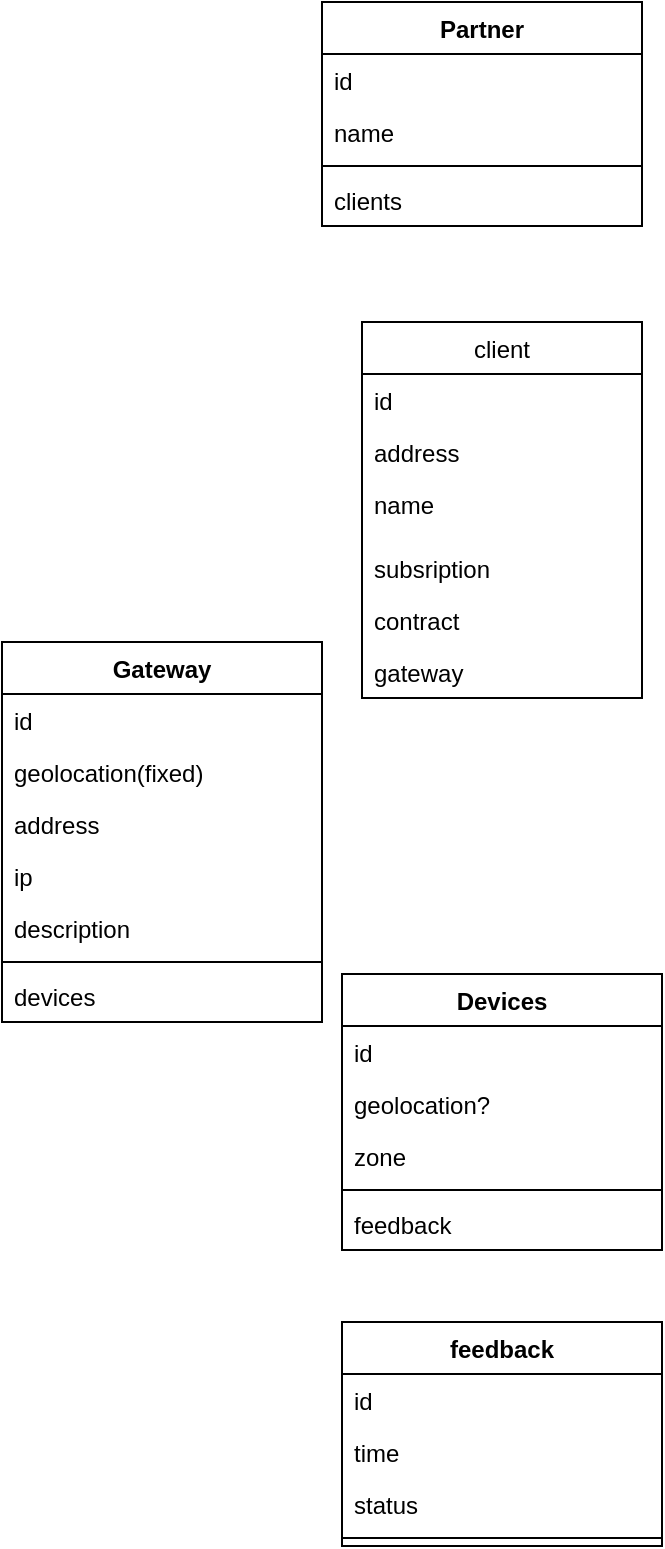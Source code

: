 <mxfile version="20.8.23" type="github">
  <diagram name="Page-1" id="1Cpei-u3ithhlpdxMA4M">
    <mxGraphModel dx="1357" dy="737" grid="1" gridSize="10" guides="1" tooltips="1" connect="1" arrows="1" fold="1" page="1" pageScale="1" pageWidth="827" pageHeight="1169" math="0" shadow="0">
      <root>
        <mxCell id="0" />
        <mxCell id="1" parent="0" />
        <mxCell id="pXB_dSHwhfcnYlfaYiP_-6" value="client" style="swimlane;fontStyle=0;childLayout=stackLayout;horizontal=1;startSize=26;fillColor=none;horizontalStack=0;resizeParent=1;resizeParentMax=0;resizeLast=0;collapsible=1;marginBottom=0;" vertex="1" parent="1">
          <mxGeometry x="320" y="190" width="140" height="188" as="geometry" />
        </mxCell>
        <mxCell id="pXB_dSHwhfcnYlfaYiP_-7" value="id" style="text;strokeColor=none;fillColor=none;align=left;verticalAlign=top;spacingLeft=4;spacingRight=4;overflow=hidden;rotatable=0;points=[[0,0.5],[1,0.5]];portConstraint=eastwest;" vertex="1" parent="pXB_dSHwhfcnYlfaYiP_-6">
          <mxGeometry y="26" width="140" height="26" as="geometry" />
        </mxCell>
        <mxCell id="pXB_dSHwhfcnYlfaYiP_-8" value="address" style="text;strokeColor=none;fillColor=none;align=left;verticalAlign=top;spacingLeft=4;spacingRight=4;overflow=hidden;rotatable=0;points=[[0,0.5],[1,0.5]];portConstraint=eastwest;" vertex="1" parent="pXB_dSHwhfcnYlfaYiP_-6">
          <mxGeometry y="52" width="140" height="26" as="geometry" />
        </mxCell>
        <mxCell id="pXB_dSHwhfcnYlfaYiP_-10" value="name" style="text;strokeColor=none;fillColor=none;align=left;verticalAlign=top;spacingLeft=4;spacingRight=4;overflow=hidden;rotatable=0;points=[[0,0.5],[1,0.5]];portConstraint=eastwest;" vertex="1" parent="pXB_dSHwhfcnYlfaYiP_-6">
          <mxGeometry y="78" width="140" height="32" as="geometry" />
        </mxCell>
        <mxCell id="pXB_dSHwhfcnYlfaYiP_-11" value="subsription" style="text;strokeColor=none;fillColor=none;align=left;verticalAlign=top;spacingLeft=4;spacingRight=4;overflow=hidden;rotatable=0;points=[[0,0.5],[1,0.5]];portConstraint=eastwest;" vertex="1" parent="pXB_dSHwhfcnYlfaYiP_-6">
          <mxGeometry y="110" width="140" height="26" as="geometry" />
        </mxCell>
        <mxCell id="pXB_dSHwhfcnYlfaYiP_-12" value="contract" style="text;strokeColor=none;fillColor=none;align=left;verticalAlign=top;spacingLeft=4;spacingRight=4;overflow=hidden;rotatable=0;points=[[0,0.5],[1,0.5]];portConstraint=eastwest;" vertex="1" parent="pXB_dSHwhfcnYlfaYiP_-6">
          <mxGeometry y="136" width="140" height="26" as="geometry" />
        </mxCell>
        <mxCell id="pXB_dSHwhfcnYlfaYiP_-9" value="gateway" style="text;strokeColor=none;fillColor=none;align=left;verticalAlign=top;spacingLeft=4;spacingRight=4;overflow=hidden;rotatable=0;points=[[0,0.5],[1,0.5]];portConstraint=eastwest;" vertex="1" parent="pXB_dSHwhfcnYlfaYiP_-6">
          <mxGeometry y="162" width="140" height="26" as="geometry" />
        </mxCell>
        <mxCell id="pXB_dSHwhfcnYlfaYiP_-17" value="Partner" style="swimlane;fontStyle=1;align=center;verticalAlign=top;childLayout=stackLayout;horizontal=1;startSize=26;horizontalStack=0;resizeParent=1;resizeParentMax=0;resizeLast=0;collapsible=1;marginBottom=0;" vertex="1" parent="1">
          <mxGeometry x="300" y="30" width="160" height="112" as="geometry" />
        </mxCell>
        <mxCell id="pXB_dSHwhfcnYlfaYiP_-18" value="id" style="text;strokeColor=none;fillColor=none;align=left;verticalAlign=top;spacingLeft=4;spacingRight=4;overflow=hidden;rotatable=0;points=[[0,0.5],[1,0.5]];portConstraint=eastwest;" vertex="1" parent="pXB_dSHwhfcnYlfaYiP_-17">
          <mxGeometry y="26" width="160" height="26" as="geometry" />
        </mxCell>
        <mxCell id="pXB_dSHwhfcnYlfaYiP_-21" value="name" style="text;strokeColor=none;fillColor=none;align=left;verticalAlign=top;spacingLeft=4;spacingRight=4;overflow=hidden;rotatable=0;points=[[0,0.5],[1,0.5]];portConstraint=eastwest;" vertex="1" parent="pXB_dSHwhfcnYlfaYiP_-17">
          <mxGeometry y="52" width="160" height="26" as="geometry" />
        </mxCell>
        <mxCell id="pXB_dSHwhfcnYlfaYiP_-19" value="" style="line;strokeWidth=1;fillColor=none;align=left;verticalAlign=middle;spacingTop=-1;spacingLeft=3;spacingRight=3;rotatable=0;labelPosition=right;points=[];portConstraint=eastwest;strokeColor=inherit;" vertex="1" parent="pXB_dSHwhfcnYlfaYiP_-17">
          <mxGeometry y="78" width="160" height="8" as="geometry" />
        </mxCell>
        <mxCell id="pXB_dSHwhfcnYlfaYiP_-20" value="clients" style="text;strokeColor=none;fillColor=none;align=left;verticalAlign=top;spacingLeft=4;spacingRight=4;overflow=hidden;rotatable=0;points=[[0,0.5],[1,0.5]];portConstraint=eastwest;" vertex="1" parent="pXB_dSHwhfcnYlfaYiP_-17">
          <mxGeometry y="86" width="160" height="26" as="geometry" />
        </mxCell>
        <mxCell id="pXB_dSHwhfcnYlfaYiP_-22" value="Devices" style="swimlane;fontStyle=1;align=center;verticalAlign=top;childLayout=stackLayout;horizontal=1;startSize=26;horizontalStack=0;resizeParent=1;resizeParentMax=0;resizeLast=0;collapsible=1;marginBottom=0;" vertex="1" parent="1">
          <mxGeometry x="310" y="516" width="160" height="138" as="geometry" />
        </mxCell>
        <mxCell id="pXB_dSHwhfcnYlfaYiP_-23" value="id" style="text;strokeColor=none;fillColor=none;align=left;verticalAlign=top;spacingLeft=4;spacingRight=4;overflow=hidden;rotatable=0;points=[[0,0.5],[1,0.5]];portConstraint=eastwest;" vertex="1" parent="pXB_dSHwhfcnYlfaYiP_-22">
          <mxGeometry y="26" width="160" height="26" as="geometry" />
        </mxCell>
        <mxCell id="pXB_dSHwhfcnYlfaYiP_-26" value="geolocation?" style="text;strokeColor=none;fillColor=none;align=left;verticalAlign=top;spacingLeft=4;spacingRight=4;overflow=hidden;rotatable=0;points=[[0,0.5],[1,0.5]];portConstraint=eastwest;" vertex="1" parent="pXB_dSHwhfcnYlfaYiP_-22">
          <mxGeometry y="52" width="160" height="26" as="geometry" />
        </mxCell>
        <mxCell id="pXB_dSHwhfcnYlfaYiP_-27" value="zone" style="text;strokeColor=none;fillColor=none;align=left;verticalAlign=top;spacingLeft=4;spacingRight=4;overflow=hidden;rotatable=0;points=[[0,0.5],[1,0.5]];portConstraint=eastwest;" vertex="1" parent="pXB_dSHwhfcnYlfaYiP_-22">
          <mxGeometry y="78" width="160" height="26" as="geometry" />
        </mxCell>
        <mxCell id="pXB_dSHwhfcnYlfaYiP_-24" value="" style="line;strokeWidth=1;fillColor=none;align=left;verticalAlign=middle;spacingTop=-1;spacingLeft=3;spacingRight=3;rotatable=0;labelPosition=right;points=[];portConstraint=eastwest;strokeColor=inherit;" vertex="1" parent="pXB_dSHwhfcnYlfaYiP_-22">
          <mxGeometry y="104" width="160" height="8" as="geometry" />
        </mxCell>
        <mxCell id="pXB_dSHwhfcnYlfaYiP_-25" value="feedback" style="text;strokeColor=none;fillColor=none;align=left;verticalAlign=top;spacingLeft=4;spacingRight=4;overflow=hidden;rotatable=0;points=[[0,0.5],[1,0.5]];portConstraint=eastwest;" vertex="1" parent="pXB_dSHwhfcnYlfaYiP_-22">
          <mxGeometry y="112" width="160" height="26" as="geometry" />
        </mxCell>
        <mxCell id="pXB_dSHwhfcnYlfaYiP_-28" value="feedback" style="swimlane;fontStyle=1;align=center;verticalAlign=top;childLayout=stackLayout;horizontal=1;startSize=26;horizontalStack=0;resizeParent=1;resizeParentMax=0;resizeLast=0;collapsible=1;marginBottom=0;" vertex="1" parent="1">
          <mxGeometry x="310" y="690" width="160" height="112" as="geometry" />
        </mxCell>
        <mxCell id="pXB_dSHwhfcnYlfaYiP_-34" value="id" style="text;strokeColor=none;fillColor=none;align=left;verticalAlign=top;spacingLeft=4;spacingRight=4;overflow=hidden;rotatable=0;points=[[0,0.5],[1,0.5]];portConstraint=eastwest;" vertex="1" parent="pXB_dSHwhfcnYlfaYiP_-28">
          <mxGeometry y="26" width="160" height="26" as="geometry" />
        </mxCell>
        <mxCell id="pXB_dSHwhfcnYlfaYiP_-29" value="time" style="text;strokeColor=none;fillColor=none;align=left;verticalAlign=top;spacingLeft=4;spacingRight=4;overflow=hidden;rotatable=0;points=[[0,0.5],[1,0.5]];portConstraint=eastwest;" vertex="1" parent="pXB_dSHwhfcnYlfaYiP_-28">
          <mxGeometry y="52" width="160" height="26" as="geometry" />
        </mxCell>
        <mxCell id="pXB_dSHwhfcnYlfaYiP_-32" value="status" style="text;strokeColor=none;fillColor=none;align=left;verticalAlign=top;spacingLeft=4;spacingRight=4;overflow=hidden;rotatable=0;points=[[0,0.5],[1,0.5]];portConstraint=eastwest;" vertex="1" parent="pXB_dSHwhfcnYlfaYiP_-28">
          <mxGeometry y="78" width="160" height="26" as="geometry" />
        </mxCell>
        <mxCell id="pXB_dSHwhfcnYlfaYiP_-30" value="" style="line;strokeWidth=1;fillColor=none;align=left;verticalAlign=middle;spacingTop=-1;spacingLeft=3;spacingRight=3;rotatable=0;labelPosition=right;points=[];portConstraint=eastwest;strokeColor=inherit;" vertex="1" parent="pXB_dSHwhfcnYlfaYiP_-28">
          <mxGeometry y="104" width="160" height="8" as="geometry" />
        </mxCell>
        <mxCell id="pXB_dSHwhfcnYlfaYiP_-35" value="Gateway" style="swimlane;fontStyle=1;align=center;verticalAlign=top;childLayout=stackLayout;horizontal=1;startSize=26;horizontalStack=0;resizeParent=1;resizeParentMax=0;resizeLast=0;collapsible=1;marginBottom=0;" vertex="1" parent="1">
          <mxGeometry x="140" y="350" width="160" height="190" as="geometry" />
        </mxCell>
        <mxCell id="pXB_dSHwhfcnYlfaYiP_-36" value="id" style="text;strokeColor=none;fillColor=none;align=left;verticalAlign=top;spacingLeft=4;spacingRight=4;overflow=hidden;rotatable=0;points=[[0,0.5],[1,0.5]];portConstraint=eastwest;" vertex="1" parent="pXB_dSHwhfcnYlfaYiP_-35">
          <mxGeometry y="26" width="160" height="26" as="geometry" />
        </mxCell>
        <mxCell id="pXB_dSHwhfcnYlfaYiP_-37" value="geolocation(fixed)" style="text;strokeColor=none;fillColor=none;align=left;verticalAlign=top;spacingLeft=4;spacingRight=4;overflow=hidden;rotatable=0;points=[[0,0.5],[1,0.5]];portConstraint=eastwest;" vertex="1" parent="pXB_dSHwhfcnYlfaYiP_-35">
          <mxGeometry y="52" width="160" height="26" as="geometry" />
        </mxCell>
        <mxCell id="pXB_dSHwhfcnYlfaYiP_-38" value="address" style="text;strokeColor=none;fillColor=none;align=left;verticalAlign=top;spacingLeft=4;spacingRight=4;overflow=hidden;rotatable=0;points=[[0,0.5],[1,0.5]];portConstraint=eastwest;" vertex="1" parent="pXB_dSHwhfcnYlfaYiP_-35">
          <mxGeometry y="78" width="160" height="26" as="geometry" />
        </mxCell>
        <mxCell id="pXB_dSHwhfcnYlfaYiP_-39" value="ip" style="text;strokeColor=none;fillColor=none;align=left;verticalAlign=top;spacingLeft=4;spacingRight=4;overflow=hidden;rotatable=0;points=[[0,0.5],[1,0.5]];portConstraint=eastwest;" vertex="1" parent="pXB_dSHwhfcnYlfaYiP_-35">
          <mxGeometry y="104" width="160" height="26" as="geometry" />
        </mxCell>
        <mxCell id="pXB_dSHwhfcnYlfaYiP_-49" value="description" style="text;strokeColor=none;fillColor=none;align=left;verticalAlign=top;spacingLeft=4;spacingRight=4;overflow=hidden;rotatable=0;points=[[0,0.5],[1,0.5]];portConstraint=eastwest;" vertex="1" parent="pXB_dSHwhfcnYlfaYiP_-35">
          <mxGeometry y="130" width="160" height="26" as="geometry" />
        </mxCell>
        <mxCell id="pXB_dSHwhfcnYlfaYiP_-40" value="" style="line;strokeWidth=1;fillColor=none;align=left;verticalAlign=middle;spacingTop=-1;spacingLeft=3;spacingRight=3;rotatable=0;labelPosition=right;points=[];portConstraint=eastwest;strokeColor=inherit;" vertex="1" parent="pXB_dSHwhfcnYlfaYiP_-35">
          <mxGeometry y="156" width="160" height="8" as="geometry" />
        </mxCell>
        <mxCell id="pXB_dSHwhfcnYlfaYiP_-41" value="devices" style="text;strokeColor=none;fillColor=none;align=left;verticalAlign=top;spacingLeft=4;spacingRight=4;overflow=hidden;rotatable=0;points=[[0,0.5],[1,0.5]];portConstraint=eastwest;" vertex="1" parent="pXB_dSHwhfcnYlfaYiP_-35">
          <mxGeometry y="164" width="160" height="26" as="geometry" />
        </mxCell>
      </root>
    </mxGraphModel>
  </diagram>
</mxfile>
